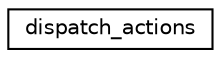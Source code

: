digraph G
{
  edge [fontname="Helvetica",fontsize="10",labelfontname="Helvetica",labelfontsize="10"];
  node [fontname="Helvetica",fontsize="10",shape=record];
  rankdir="LR";
  Node1 [label="dispatch_actions",height=0.2,width=0.4,color="black", fillcolor="white", style="filled",URL="$structdispatch__actions.html"];
}
